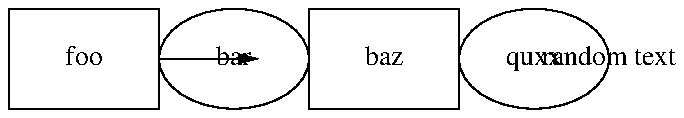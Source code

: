 .PS
P: [box "foo"; ellipse "bar"];
Q: [
     [box "baz"; ellipse "quxx"]
	 "random text";
	]
arrow from 2nd last [];
.PE
